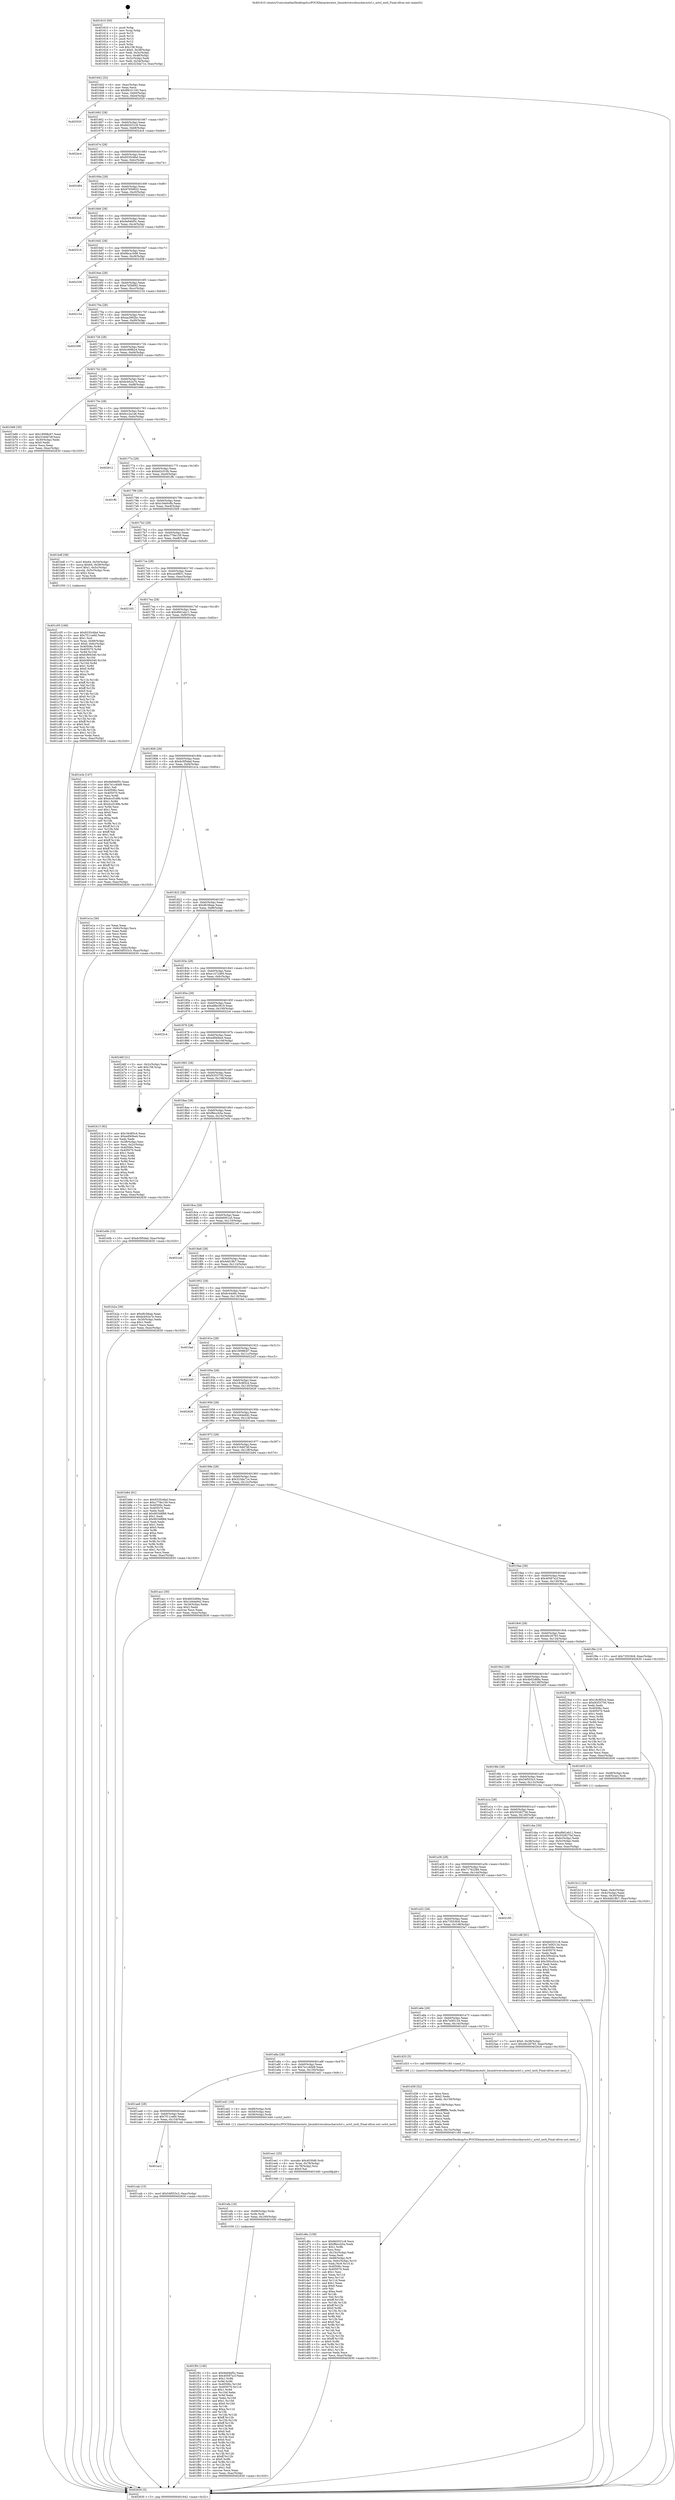 digraph "0x401610" {
  label = "0x401610 (/mnt/c/Users/mathe/Desktop/tcc/POCII/binaries/extr_linuxdriverssbuschaructrl.c_uctrl_ioctl_Final-ollvm.out::main(0))"
  labelloc = "t"
  node[shape=record]

  Entry [label="",width=0.3,height=0.3,shape=circle,fillcolor=black,style=filled]
  "0x401642" [label="{
     0x401642 [32]\l
     | [instrs]\l
     &nbsp;&nbsp;0x401642 \<+6\>: mov -0xac(%rbp),%eax\l
     &nbsp;&nbsp;0x401648 \<+2\>: mov %eax,%ecx\l
     &nbsp;&nbsp;0x40164a \<+6\>: sub $0x89c31193,%ecx\l
     &nbsp;&nbsp;0x401650 \<+6\>: mov %eax,-0xb0(%rbp)\l
     &nbsp;&nbsp;0x401656 \<+6\>: mov %ecx,-0xb4(%rbp)\l
     &nbsp;&nbsp;0x40165c \<+6\>: je 0000000000402020 \<main+0xa10\>\l
  }"]
  "0x402020" [label="{
     0x402020\l
  }", style=dashed]
  "0x401662" [label="{
     0x401662 [28]\l
     | [instrs]\l
     &nbsp;&nbsp;0x401662 \<+5\>: jmp 0000000000401667 \<main+0x57\>\l
     &nbsp;&nbsp;0x401667 \<+6\>: mov -0xb0(%rbp),%eax\l
     &nbsp;&nbsp;0x40166d \<+5\>: sub $0x8d2031c8,%eax\l
     &nbsp;&nbsp;0x401672 \<+6\>: mov %eax,-0xb8(%rbp)\l
     &nbsp;&nbsp;0x401678 \<+6\>: je 00000000004024c4 \<main+0xeb4\>\l
  }"]
  Exit [label="",width=0.3,height=0.3,shape=circle,fillcolor=black,style=filled,peripheries=2]
  "0x4024c4" [label="{
     0x4024c4\l
  }", style=dashed]
  "0x40167e" [label="{
     0x40167e [28]\l
     | [instrs]\l
     &nbsp;&nbsp;0x40167e \<+5\>: jmp 0000000000401683 \<main+0x73\>\l
     &nbsp;&nbsp;0x401683 \<+6\>: mov -0xb0(%rbp),%eax\l
     &nbsp;&nbsp;0x401689 \<+5\>: sub $0x9335c6bd,%eax\l
     &nbsp;&nbsp;0x40168e \<+6\>: mov %eax,-0xbc(%rbp)\l
     &nbsp;&nbsp;0x401694 \<+6\>: je 0000000000402484 \<main+0xe74\>\l
  }"]
  "0x401f0c" [label="{
     0x401f0c [146]\l
     | [instrs]\l
     &nbsp;&nbsp;0x401f0c \<+5\>: mov $0x9a94bf5c,%eax\l
     &nbsp;&nbsp;0x401f11 \<+5\>: mov $0x40587a1f,%ecx\l
     &nbsp;&nbsp;0x401f16 \<+3\>: mov $0x1,%r8b\l
     &nbsp;&nbsp;0x401f19 \<+3\>: xor %r9d,%r9d\l
     &nbsp;&nbsp;0x401f1c \<+8\>: mov 0x40506c,%r10d\l
     &nbsp;&nbsp;0x401f24 \<+8\>: mov 0x405070,%r11d\l
     &nbsp;&nbsp;0x401f2c \<+4\>: sub $0x1,%r9d\l
     &nbsp;&nbsp;0x401f30 \<+3\>: mov %r10d,%ebx\l
     &nbsp;&nbsp;0x401f33 \<+3\>: add %r9d,%ebx\l
     &nbsp;&nbsp;0x401f36 \<+4\>: imul %ebx,%r10d\l
     &nbsp;&nbsp;0x401f3a \<+4\>: and $0x1,%r10d\l
     &nbsp;&nbsp;0x401f3e \<+4\>: cmp $0x0,%r10d\l
     &nbsp;&nbsp;0x401f42 \<+4\>: sete %r14b\l
     &nbsp;&nbsp;0x401f46 \<+4\>: cmp $0xa,%r11d\l
     &nbsp;&nbsp;0x401f4a \<+4\>: setl %r15b\l
     &nbsp;&nbsp;0x401f4e \<+3\>: mov %r14b,%r12b\l
     &nbsp;&nbsp;0x401f51 \<+4\>: xor $0xff,%r12b\l
     &nbsp;&nbsp;0x401f55 \<+3\>: mov %r15b,%r13b\l
     &nbsp;&nbsp;0x401f58 \<+4\>: xor $0xff,%r13b\l
     &nbsp;&nbsp;0x401f5c \<+4\>: xor $0x0,%r8b\l
     &nbsp;&nbsp;0x401f60 \<+3\>: mov %r12b,%dl\l
     &nbsp;&nbsp;0x401f63 \<+3\>: and $0x0,%dl\l
     &nbsp;&nbsp;0x401f66 \<+3\>: and %r8b,%r14b\l
     &nbsp;&nbsp;0x401f69 \<+3\>: mov %r13b,%sil\l
     &nbsp;&nbsp;0x401f6c \<+4\>: and $0x0,%sil\l
     &nbsp;&nbsp;0x401f70 \<+3\>: and %r8b,%r15b\l
     &nbsp;&nbsp;0x401f73 \<+3\>: or %r14b,%dl\l
     &nbsp;&nbsp;0x401f76 \<+3\>: or %r15b,%sil\l
     &nbsp;&nbsp;0x401f79 \<+3\>: xor %sil,%dl\l
     &nbsp;&nbsp;0x401f7c \<+3\>: or %r13b,%r12b\l
     &nbsp;&nbsp;0x401f7f \<+4\>: xor $0xff,%r12b\l
     &nbsp;&nbsp;0x401f83 \<+4\>: or $0x0,%r8b\l
     &nbsp;&nbsp;0x401f87 \<+3\>: and %r8b,%r12b\l
     &nbsp;&nbsp;0x401f8a \<+3\>: or %r12b,%dl\l
     &nbsp;&nbsp;0x401f8d \<+3\>: test $0x1,%dl\l
     &nbsp;&nbsp;0x401f90 \<+3\>: cmovne %ecx,%eax\l
     &nbsp;&nbsp;0x401f93 \<+6\>: mov %eax,-0xac(%rbp)\l
     &nbsp;&nbsp;0x401f99 \<+5\>: jmp 0000000000402630 \<main+0x1020\>\l
  }"]
  "0x402484" [label="{
     0x402484\l
  }", style=dashed]
  "0x40169a" [label="{
     0x40169a [28]\l
     | [instrs]\l
     &nbsp;&nbsp;0x40169a \<+5\>: jmp 000000000040169f \<main+0x8f\>\l
     &nbsp;&nbsp;0x40169f \<+6\>: mov -0xb0(%rbp),%eax\l
     &nbsp;&nbsp;0x4016a5 \<+5\>: sub $0x97659932,%eax\l
     &nbsp;&nbsp;0x4016aa \<+6\>: mov %eax,-0xc0(%rbp)\l
     &nbsp;&nbsp;0x4016b0 \<+6\>: je 00000000004022e2 \<main+0xcd2\>\l
  }"]
  "0x401efa" [label="{
     0x401efa [18]\l
     | [instrs]\l
     &nbsp;&nbsp;0x401efa \<+4\>: mov -0x68(%rbp),%rdx\l
     &nbsp;&nbsp;0x401efe \<+3\>: mov %rdx,%rdi\l
     &nbsp;&nbsp;0x401f01 \<+6\>: mov %eax,-0x160(%rbp)\l
     &nbsp;&nbsp;0x401f07 \<+5\>: call 0000000000401030 \<free@plt\>\l
     | [calls]\l
     &nbsp;&nbsp;0x401030 \{1\} (unknown)\l
  }"]
  "0x4022e2" [label="{
     0x4022e2\l
  }", style=dashed]
  "0x4016b6" [label="{
     0x4016b6 [28]\l
     | [instrs]\l
     &nbsp;&nbsp;0x4016b6 \<+5\>: jmp 00000000004016bb \<main+0xab\>\l
     &nbsp;&nbsp;0x4016bb \<+6\>: mov -0xb0(%rbp),%eax\l
     &nbsp;&nbsp;0x4016c1 \<+5\>: sub $0x9a94bf5c,%eax\l
     &nbsp;&nbsp;0x4016c6 \<+6\>: mov %eax,-0xc4(%rbp)\l
     &nbsp;&nbsp;0x4016cc \<+6\>: je 0000000000402519 \<main+0xf09\>\l
  }"]
  "0x401ee1" [label="{
     0x401ee1 [25]\l
     | [instrs]\l
     &nbsp;&nbsp;0x401ee1 \<+10\>: movabs $0x4030d6,%rdi\l
     &nbsp;&nbsp;0x401eeb \<+4\>: mov %rax,-0x78(%rbp)\l
     &nbsp;&nbsp;0x401eef \<+4\>: mov -0x78(%rbp),%rsi\l
     &nbsp;&nbsp;0x401ef3 \<+2\>: mov $0x0,%al\l
     &nbsp;&nbsp;0x401ef5 \<+5\>: call 0000000000401040 \<printf@plt\>\l
     | [calls]\l
     &nbsp;&nbsp;0x401040 \{1\} (unknown)\l
  }"]
  "0x402519" [label="{
     0x402519\l
  }", style=dashed]
  "0x4016d2" [label="{
     0x4016d2 [28]\l
     | [instrs]\l
     &nbsp;&nbsp;0x4016d2 \<+5\>: jmp 00000000004016d7 \<main+0xc7\>\l
     &nbsp;&nbsp;0x4016d7 \<+6\>: mov -0xb0(%rbp),%eax\l
     &nbsp;&nbsp;0x4016dd \<+5\>: sub $0x9bca1b98,%eax\l
     &nbsp;&nbsp;0x4016e2 \<+6\>: mov %eax,-0xc8(%rbp)\l
     &nbsp;&nbsp;0x4016e8 \<+6\>: je 0000000000402338 \<main+0xd28\>\l
  }"]
  "0x401d6c" [label="{
     0x401d6c [159]\l
     | [instrs]\l
     &nbsp;&nbsp;0x401d6c \<+5\>: mov $0x8d2031c8,%ecx\l
     &nbsp;&nbsp;0x401d71 \<+5\>: mov $0xf8eccb5a,%edx\l
     &nbsp;&nbsp;0x401d76 \<+3\>: mov $0x1,%r8b\l
     &nbsp;&nbsp;0x401d79 \<+2\>: xor %esi,%esi\l
     &nbsp;&nbsp;0x401d7b \<+6\>: mov -0x15c(%rbp),%edi\l
     &nbsp;&nbsp;0x401d81 \<+3\>: imul %eax,%edi\l
     &nbsp;&nbsp;0x401d84 \<+4\>: mov -0x68(%rbp),%r9\l
     &nbsp;&nbsp;0x401d88 \<+4\>: movslq -0x6c(%rbp),%r10\l
     &nbsp;&nbsp;0x401d8c \<+4\>: mov %edi,(%r9,%r10,4)\l
     &nbsp;&nbsp;0x401d90 \<+7\>: mov 0x40506c,%eax\l
     &nbsp;&nbsp;0x401d97 \<+7\>: mov 0x405070,%edi\l
     &nbsp;&nbsp;0x401d9e \<+3\>: sub $0x1,%esi\l
     &nbsp;&nbsp;0x401da1 \<+3\>: mov %eax,%r11d\l
     &nbsp;&nbsp;0x401da4 \<+3\>: add %esi,%r11d\l
     &nbsp;&nbsp;0x401da7 \<+4\>: imul %r11d,%eax\l
     &nbsp;&nbsp;0x401dab \<+3\>: and $0x1,%eax\l
     &nbsp;&nbsp;0x401dae \<+3\>: cmp $0x0,%eax\l
     &nbsp;&nbsp;0x401db1 \<+3\>: sete %bl\l
     &nbsp;&nbsp;0x401db4 \<+3\>: cmp $0xa,%edi\l
     &nbsp;&nbsp;0x401db7 \<+4\>: setl %r14b\l
     &nbsp;&nbsp;0x401dbb \<+3\>: mov %bl,%r15b\l
     &nbsp;&nbsp;0x401dbe \<+4\>: xor $0xff,%r15b\l
     &nbsp;&nbsp;0x401dc2 \<+3\>: mov %r14b,%r12b\l
     &nbsp;&nbsp;0x401dc5 \<+4\>: xor $0xff,%r12b\l
     &nbsp;&nbsp;0x401dc9 \<+4\>: xor $0x0,%r8b\l
     &nbsp;&nbsp;0x401dcd \<+3\>: mov %r15b,%r13b\l
     &nbsp;&nbsp;0x401dd0 \<+4\>: and $0x0,%r13b\l
     &nbsp;&nbsp;0x401dd4 \<+3\>: and %r8b,%bl\l
     &nbsp;&nbsp;0x401dd7 \<+3\>: mov %r12b,%al\l
     &nbsp;&nbsp;0x401dda \<+2\>: and $0x0,%al\l
     &nbsp;&nbsp;0x401ddc \<+3\>: and %r8b,%r14b\l
     &nbsp;&nbsp;0x401ddf \<+3\>: or %bl,%r13b\l
     &nbsp;&nbsp;0x401de2 \<+3\>: or %r14b,%al\l
     &nbsp;&nbsp;0x401de5 \<+3\>: xor %al,%r13b\l
     &nbsp;&nbsp;0x401de8 \<+3\>: or %r12b,%r15b\l
     &nbsp;&nbsp;0x401deb \<+4\>: xor $0xff,%r15b\l
     &nbsp;&nbsp;0x401def \<+4\>: or $0x0,%r8b\l
     &nbsp;&nbsp;0x401df3 \<+3\>: and %r8b,%r15b\l
     &nbsp;&nbsp;0x401df6 \<+3\>: or %r15b,%r13b\l
     &nbsp;&nbsp;0x401df9 \<+4\>: test $0x1,%r13b\l
     &nbsp;&nbsp;0x401dfd \<+3\>: cmovne %edx,%ecx\l
     &nbsp;&nbsp;0x401e00 \<+6\>: mov %ecx,-0xac(%rbp)\l
     &nbsp;&nbsp;0x401e06 \<+5\>: jmp 0000000000402630 \<main+0x1020\>\l
  }"]
  "0x402338" [label="{
     0x402338\l
  }", style=dashed]
  "0x4016ee" [label="{
     0x4016ee [28]\l
     | [instrs]\l
     &nbsp;&nbsp;0x4016ee \<+5\>: jmp 00000000004016f3 \<main+0xe3\>\l
     &nbsp;&nbsp;0x4016f3 \<+6\>: mov -0xb0(%rbp),%eax\l
     &nbsp;&nbsp;0x4016f9 \<+5\>: sub $0xa7d3b692,%eax\l
     &nbsp;&nbsp;0x4016fe \<+6\>: mov %eax,-0xcc(%rbp)\l
     &nbsp;&nbsp;0x401704 \<+6\>: je 0000000000402154 \<main+0xb44\>\l
  }"]
  "0x401d38" [label="{
     0x401d38 [52]\l
     | [instrs]\l
     &nbsp;&nbsp;0x401d38 \<+2\>: xor %ecx,%ecx\l
     &nbsp;&nbsp;0x401d3a \<+5\>: mov $0x2,%edx\l
     &nbsp;&nbsp;0x401d3f \<+6\>: mov %edx,-0x158(%rbp)\l
     &nbsp;&nbsp;0x401d45 \<+1\>: cltd\l
     &nbsp;&nbsp;0x401d46 \<+6\>: mov -0x158(%rbp),%esi\l
     &nbsp;&nbsp;0x401d4c \<+2\>: idiv %esi\l
     &nbsp;&nbsp;0x401d4e \<+6\>: imul $0xfffffffe,%edx,%edx\l
     &nbsp;&nbsp;0x401d54 \<+2\>: mov %ecx,%edi\l
     &nbsp;&nbsp;0x401d56 \<+2\>: sub %edx,%edi\l
     &nbsp;&nbsp;0x401d58 \<+2\>: mov %ecx,%edx\l
     &nbsp;&nbsp;0x401d5a \<+3\>: sub $0x1,%edx\l
     &nbsp;&nbsp;0x401d5d \<+2\>: add %edx,%edi\l
     &nbsp;&nbsp;0x401d5f \<+2\>: sub %edi,%ecx\l
     &nbsp;&nbsp;0x401d61 \<+6\>: mov %ecx,-0x15c(%rbp)\l
     &nbsp;&nbsp;0x401d67 \<+5\>: call 0000000000401160 \<next_i\>\l
     | [calls]\l
     &nbsp;&nbsp;0x401160 \{1\} (/mnt/c/Users/mathe/Desktop/tcc/POCII/binaries/extr_linuxdriverssbuschaructrl.c_uctrl_ioctl_Final-ollvm.out::next_i)\l
  }"]
  "0x402154" [label="{
     0x402154\l
  }", style=dashed]
  "0x40170a" [label="{
     0x40170a [28]\l
     | [instrs]\l
     &nbsp;&nbsp;0x40170a \<+5\>: jmp 000000000040170f \<main+0xff\>\l
     &nbsp;&nbsp;0x40170f \<+6\>: mov -0xb0(%rbp),%eax\l
     &nbsp;&nbsp;0x401715 \<+5\>: sub $0xaa2992bc,%eax\l
     &nbsp;&nbsp;0x40171a \<+6\>: mov %eax,-0xd0(%rbp)\l
     &nbsp;&nbsp;0x401720 \<+6\>: je 0000000000402398 \<main+0xd88\>\l
  }"]
  "0x401ac2" [label="{
     0x401ac2\l
  }", style=dashed]
  "0x402398" [label="{
     0x402398\l
  }", style=dashed]
  "0x401726" [label="{
     0x401726 [28]\l
     | [instrs]\l
     &nbsp;&nbsp;0x401726 \<+5\>: jmp 000000000040172b \<main+0x11b\>\l
     &nbsp;&nbsp;0x40172b \<+6\>: mov -0xb0(%rbp),%eax\l
     &nbsp;&nbsp;0x401731 \<+5\>: sub $0xbc499b24,%eax\l
     &nbsp;&nbsp;0x401736 \<+6\>: mov %eax,-0xd4(%rbp)\l
     &nbsp;&nbsp;0x40173c \<+6\>: je 0000000000402563 \<main+0xf53\>\l
  }"]
  "0x401cab" [label="{
     0x401cab [15]\l
     | [instrs]\l
     &nbsp;&nbsp;0x401cab \<+10\>: movl $0x54f553c3,-0xac(%rbp)\l
     &nbsp;&nbsp;0x401cb5 \<+5\>: jmp 0000000000402630 \<main+0x1020\>\l
  }"]
  "0x402563" [label="{
     0x402563\l
  }", style=dashed]
  "0x401742" [label="{
     0x401742 [28]\l
     | [instrs]\l
     &nbsp;&nbsp;0x401742 \<+5\>: jmp 0000000000401747 \<main+0x137\>\l
     &nbsp;&nbsp;0x401747 \<+6\>: mov -0xb0(%rbp),%eax\l
     &nbsp;&nbsp;0x40174d \<+5\>: sub $0xbcb02a7b,%eax\l
     &nbsp;&nbsp;0x401752 \<+6\>: mov %eax,-0xd8(%rbp)\l
     &nbsp;&nbsp;0x401758 \<+6\>: je 0000000000401b66 \<main+0x556\>\l
  }"]
  "0x401aa6" [label="{
     0x401aa6 [28]\l
     | [instrs]\l
     &nbsp;&nbsp;0x401aa6 \<+5\>: jmp 0000000000401aab \<main+0x49b\>\l
     &nbsp;&nbsp;0x401aab \<+6\>: mov -0xb0(%rbp),%eax\l
     &nbsp;&nbsp;0x401ab1 \<+5\>: sub $0x7f11ce60,%eax\l
     &nbsp;&nbsp;0x401ab6 \<+6\>: mov %eax,-0x154(%rbp)\l
     &nbsp;&nbsp;0x401abc \<+6\>: je 0000000000401cab \<main+0x69b\>\l
  }"]
  "0x401b66" [label="{
     0x401b66 [30]\l
     | [instrs]\l
     &nbsp;&nbsp;0x401b66 \<+5\>: mov $0x18098c67,%eax\l
     &nbsp;&nbsp;0x401b6b \<+5\>: mov $0x316dd7df,%ecx\l
     &nbsp;&nbsp;0x401b70 \<+3\>: mov -0x30(%rbp),%edx\l
     &nbsp;&nbsp;0x401b73 \<+3\>: cmp $0x0,%edx\l
     &nbsp;&nbsp;0x401b76 \<+3\>: cmove %ecx,%eax\l
     &nbsp;&nbsp;0x401b79 \<+6\>: mov %eax,-0xac(%rbp)\l
     &nbsp;&nbsp;0x401b7f \<+5\>: jmp 0000000000402630 \<main+0x1020\>\l
  }"]
  "0x40175e" [label="{
     0x40175e [28]\l
     | [instrs]\l
     &nbsp;&nbsp;0x40175e \<+5\>: jmp 0000000000401763 \<main+0x153\>\l
     &nbsp;&nbsp;0x401763 \<+6\>: mov -0xb0(%rbp),%eax\l
     &nbsp;&nbsp;0x401769 \<+5\>: sub $0xbcc2a1a6,%eax\l
     &nbsp;&nbsp;0x40176e \<+6\>: mov %eax,-0xdc(%rbp)\l
     &nbsp;&nbsp;0x401774 \<+6\>: je 0000000000402612 \<main+0x1002\>\l
  }"]
  "0x401ed1" [label="{
     0x401ed1 [16]\l
     | [instrs]\l
     &nbsp;&nbsp;0x401ed1 \<+4\>: mov -0x68(%rbp),%rdi\l
     &nbsp;&nbsp;0x401ed5 \<+3\>: mov -0x50(%rbp),%esi\l
     &nbsp;&nbsp;0x401ed8 \<+4\>: mov -0x58(%rbp),%rdx\l
     &nbsp;&nbsp;0x401edc \<+5\>: call 0000000000401440 \<uctrl_ioctl\>\l
     | [calls]\l
     &nbsp;&nbsp;0x401440 \{1\} (/mnt/c/Users/mathe/Desktop/tcc/POCII/binaries/extr_linuxdriverssbuschaructrl.c_uctrl_ioctl_Final-ollvm.out::uctrl_ioctl)\l
  }"]
  "0x402612" [label="{
     0x402612\l
  }", style=dashed]
  "0x40177a" [label="{
     0x40177a [28]\l
     | [instrs]\l
     &nbsp;&nbsp;0x40177a \<+5\>: jmp 000000000040177f \<main+0x16f\>\l
     &nbsp;&nbsp;0x40177f \<+6\>: mov -0xb0(%rbp),%eax\l
     &nbsp;&nbsp;0x401785 \<+5\>: sub $0xbd2cf10b,%eax\l
     &nbsp;&nbsp;0x40178a \<+6\>: mov %eax,-0xe0(%rbp)\l
     &nbsp;&nbsp;0x401790 \<+6\>: je 0000000000401ffc \<main+0x9ec\>\l
  }"]
  "0x401a8a" [label="{
     0x401a8a [28]\l
     | [instrs]\l
     &nbsp;&nbsp;0x401a8a \<+5\>: jmp 0000000000401a8f \<main+0x47f\>\l
     &nbsp;&nbsp;0x401a8f \<+6\>: mov -0xb0(%rbp),%eax\l
     &nbsp;&nbsp;0x401a95 \<+5\>: sub $0x7e1c40d9,%eax\l
     &nbsp;&nbsp;0x401a9a \<+6\>: mov %eax,-0x150(%rbp)\l
     &nbsp;&nbsp;0x401aa0 \<+6\>: je 0000000000401ed1 \<main+0x8c1\>\l
  }"]
  "0x401ffc" [label="{
     0x401ffc\l
  }", style=dashed]
  "0x401796" [label="{
     0x401796 [28]\l
     | [instrs]\l
     &nbsp;&nbsp;0x401796 \<+5\>: jmp 000000000040179b \<main+0x18b\>\l
     &nbsp;&nbsp;0x40179b \<+6\>: mov -0xb0(%rbp),%eax\l
     &nbsp;&nbsp;0x4017a1 \<+5\>: sub $0xc34e0c8b,%eax\l
     &nbsp;&nbsp;0x4017a6 \<+6\>: mov %eax,-0xe4(%rbp)\l
     &nbsp;&nbsp;0x4017ac \<+6\>: je 00000000004025b9 \<main+0xfa9\>\l
  }"]
  "0x401d33" [label="{
     0x401d33 [5]\l
     | [instrs]\l
     &nbsp;&nbsp;0x401d33 \<+5\>: call 0000000000401160 \<next_i\>\l
     | [calls]\l
     &nbsp;&nbsp;0x401160 \{1\} (/mnt/c/Users/mathe/Desktop/tcc/POCII/binaries/extr_linuxdriverssbuschaructrl.c_uctrl_ioctl_Final-ollvm.out::next_i)\l
  }"]
  "0x4025b9" [label="{
     0x4025b9\l
  }", style=dashed]
  "0x4017b2" [label="{
     0x4017b2 [28]\l
     | [instrs]\l
     &nbsp;&nbsp;0x4017b2 \<+5\>: jmp 00000000004017b7 \<main+0x1a7\>\l
     &nbsp;&nbsp;0x4017b7 \<+6\>: mov -0xb0(%rbp),%eax\l
     &nbsp;&nbsp;0x4017bd \<+5\>: sub $0xc778e159,%eax\l
     &nbsp;&nbsp;0x4017c2 \<+6\>: mov %eax,-0xe8(%rbp)\l
     &nbsp;&nbsp;0x4017c8 \<+6\>: je 0000000000401bdf \<main+0x5cf\>\l
  }"]
  "0x401a6e" [label="{
     0x401a6e [28]\l
     | [instrs]\l
     &nbsp;&nbsp;0x401a6e \<+5\>: jmp 0000000000401a73 \<main+0x463\>\l
     &nbsp;&nbsp;0x401a73 \<+6\>: mov -0xb0(%rbp),%eax\l
     &nbsp;&nbsp;0x401a79 \<+5\>: sub $0x7e0f3134,%eax\l
     &nbsp;&nbsp;0x401a7e \<+6\>: mov %eax,-0x14c(%rbp)\l
     &nbsp;&nbsp;0x401a84 \<+6\>: je 0000000000401d33 \<main+0x723\>\l
  }"]
  "0x401bdf" [label="{
     0x401bdf [38]\l
     | [instrs]\l
     &nbsp;&nbsp;0x401bdf \<+7\>: movl $0x64,-0x50(%rbp)\l
     &nbsp;&nbsp;0x401be6 \<+8\>: movq $0x64,-0x58(%rbp)\l
     &nbsp;&nbsp;0x401bee \<+7\>: movl $0x1,-0x5c(%rbp)\l
     &nbsp;&nbsp;0x401bf5 \<+4\>: movslq -0x5c(%rbp),%rax\l
     &nbsp;&nbsp;0x401bf9 \<+4\>: shl $0x2,%rax\l
     &nbsp;&nbsp;0x401bfd \<+3\>: mov %rax,%rdi\l
     &nbsp;&nbsp;0x401c00 \<+5\>: call 0000000000401050 \<malloc@plt\>\l
     | [calls]\l
     &nbsp;&nbsp;0x401050 \{1\} (unknown)\l
  }"]
  "0x4017ce" [label="{
     0x4017ce [28]\l
     | [instrs]\l
     &nbsp;&nbsp;0x4017ce \<+5\>: jmp 00000000004017d3 \<main+0x1c3\>\l
     &nbsp;&nbsp;0x4017d3 \<+6\>: mov -0xb0(%rbp),%eax\l
     &nbsp;&nbsp;0x4017d9 \<+5\>: sub $0xcac6f831,%eax\l
     &nbsp;&nbsp;0x4017de \<+6\>: mov %eax,-0xec(%rbp)\l
     &nbsp;&nbsp;0x4017e4 \<+6\>: je 0000000000402163 \<main+0xb53\>\l
  }"]
  "0x4023a7" [label="{
     0x4023a7 [22]\l
     | [instrs]\l
     &nbsp;&nbsp;0x4023a7 \<+7\>: movl $0x0,-0x38(%rbp)\l
     &nbsp;&nbsp;0x4023ae \<+10\>: movl $0x49c26783,-0xac(%rbp)\l
     &nbsp;&nbsp;0x4023b8 \<+5\>: jmp 0000000000402630 \<main+0x1020\>\l
  }"]
  "0x402163" [label="{
     0x402163\l
  }", style=dashed]
  "0x4017ea" [label="{
     0x4017ea [28]\l
     | [instrs]\l
     &nbsp;&nbsp;0x4017ea \<+5\>: jmp 00000000004017ef \<main+0x1df\>\l
     &nbsp;&nbsp;0x4017ef \<+6\>: mov -0xb0(%rbp),%eax\l
     &nbsp;&nbsp;0x4017f5 \<+5\>: sub $0xd9d1eb11,%eax\l
     &nbsp;&nbsp;0x4017fa \<+6\>: mov %eax,-0xf0(%rbp)\l
     &nbsp;&nbsp;0x401800 \<+6\>: je 0000000000401e3e \<main+0x82e\>\l
  }"]
  "0x401a52" [label="{
     0x401a52 [28]\l
     | [instrs]\l
     &nbsp;&nbsp;0x401a52 \<+5\>: jmp 0000000000401a57 \<main+0x447\>\l
     &nbsp;&nbsp;0x401a57 \<+6\>: mov -0xb0(%rbp),%eax\l
     &nbsp;&nbsp;0x401a5d \<+5\>: sub $0x73553fc8,%eax\l
     &nbsp;&nbsp;0x401a62 \<+6\>: mov %eax,-0x148(%rbp)\l
     &nbsp;&nbsp;0x401a68 \<+6\>: je 00000000004023a7 \<main+0xd97\>\l
  }"]
  "0x401e3e" [label="{
     0x401e3e [147]\l
     | [instrs]\l
     &nbsp;&nbsp;0x401e3e \<+5\>: mov $0x9a94bf5c,%eax\l
     &nbsp;&nbsp;0x401e43 \<+5\>: mov $0x7e1c40d9,%ecx\l
     &nbsp;&nbsp;0x401e48 \<+2\>: mov $0x1,%dl\l
     &nbsp;&nbsp;0x401e4a \<+7\>: mov 0x40506c,%esi\l
     &nbsp;&nbsp;0x401e51 \<+7\>: mov 0x405070,%edi\l
     &nbsp;&nbsp;0x401e58 \<+3\>: mov %esi,%r8d\l
     &nbsp;&nbsp;0x401e5b \<+7\>: add $0xdccf1d9b,%r8d\l
     &nbsp;&nbsp;0x401e62 \<+4\>: sub $0x1,%r8d\l
     &nbsp;&nbsp;0x401e66 \<+7\>: sub $0xdccf1d9b,%r8d\l
     &nbsp;&nbsp;0x401e6d \<+4\>: imul %r8d,%esi\l
     &nbsp;&nbsp;0x401e71 \<+3\>: and $0x1,%esi\l
     &nbsp;&nbsp;0x401e74 \<+3\>: cmp $0x0,%esi\l
     &nbsp;&nbsp;0x401e77 \<+4\>: sete %r9b\l
     &nbsp;&nbsp;0x401e7b \<+3\>: cmp $0xa,%edi\l
     &nbsp;&nbsp;0x401e7e \<+4\>: setl %r10b\l
     &nbsp;&nbsp;0x401e82 \<+3\>: mov %r9b,%r11b\l
     &nbsp;&nbsp;0x401e85 \<+4\>: xor $0xff,%r11b\l
     &nbsp;&nbsp;0x401e89 \<+3\>: mov %r10b,%bl\l
     &nbsp;&nbsp;0x401e8c \<+3\>: xor $0xff,%bl\l
     &nbsp;&nbsp;0x401e8f \<+3\>: xor $0x1,%dl\l
     &nbsp;&nbsp;0x401e92 \<+3\>: mov %r11b,%r14b\l
     &nbsp;&nbsp;0x401e95 \<+4\>: and $0xff,%r14b\l
     &nbsp;&nbsp;0x401e99 \<+3\>: and %dl,%r9b\l
     &nbsp;&nbsp;0x401e9c \<+3\>: mov %bl,%r15b\l
     &nbsp;&nbsp;0x401e9f \<+4\>: and $0xff,%r15b\l
     &nbsp;&nbsp;0x401ea3 \<+3\>: and %dl,%r10b\l
     &nbsp;&nbsp;0x401ea6 \<+3\>: or %r9b,%r14b\l
     &nbsp;&nbsp;0x401ea9 \<+3\>: or %r10b,%r15b\l
     &nbsp;&nbsp;0x401eac \<+3\>: xor %r15b,%r14b\l
     &nbsp;&nbsp;0x401eaf \<+3\>: or %bl,%r11b\l
     &nbsp;&nbsp;0x401eb2 \<+4\>: xor $0xff,%r11b\l
     &nbsp;&nbsp;0x401eb6 \<+3\>: or $0x1,%dl\l
     &nbsp;&nbsp;0x401eb9 \<+3\>: and %dl,%r11b\l
     &nbsp;&nbsp;0x401ebc \<+3\>: or %r11b,%r14b\l
     &nbsp;&nbsp;0x401ebf \<+4\>: test $0x1,%r14b\l
     &nbsp;&nbsp;0x401ec3 \<+3\>: cmovne %ecx,%eax\l
     &nbsp;&nbsp;0x401ec6 \<+6\>: mov %eax,-0xac(%rbp)\l
     &nbsp;&nbsp;0x401ecc \<+5\>: jmp 0000000000402630 \<main+0x1020\>\l
  }"]
  "0x401806" [label="{
     0x401806 [28]\l
     | [instrs]\l
     &nbsp;&nbsp;0x401806 \<+5\>: jmp 000000000040180b \<main+0x1fb\>\l
     &nbsp;&nbsp;0x40180b \<+6\>: mov -0xb0(%rbp),%eax\l
     &nbsp;&nbsp;0x401811 \<+5\>: sub $0xdc5f5dad,%eax\l
     &nbsp;&nbsp;0x401816 \<+6\>: mov %eax,-0xf4(%rbp)\l
     &nbsp;&nbsp;0x40181c \<+6\>: je 0000000000401e1a \<main+0x80a\>\l
  }"]
  "0x402185" [label="{
     0x402185\l
  }", style=dashed]
  "0x401e1a" [label="{
     0x401e1a [36]\l
     | [instrs]\l
     &nbsp;&nbsp;0x401e1a \<+2\>: xor %eax,%eax\l
     &nbsp;&nbsp;0x401e1c \<+3\>: mov -0x6c(%rbp),%ecx\l
     &nbsp;&nbsp;0x401e1f \<+2\>: mov %eax,%edx\l
     &nbsp;&nbsp;0x401e21 \<+2\>: sub %ecx,%edx\l
     &nbsp;&nbsp;0x401e23 \<+2\>: mov %eax,%ecx\l
     &nbsp;&nbsp;0x401e25 \<+3\>: sub $0x1,%ecx\l
     &nbsp;&nbsp;0x401e28 \<+2\>: add %ecx,%edx\l
     &nbsp;&nbsp;0x401e2a \<+2\>: sub %edx,%eax\l
     &nbsp;&nbsp;0x401e2c \<+3\>: mov %eax,-0x6c(%rbp)\l
     &nbsp;&nbsp;0x401e2f \<+10\>: movl $0x54f553c3,-0xac(%rbp)\l
     &nbsp;&nbsp;0x401e39 \<+5\>: jmp 0000000000402630 \<main+0x1020\>\l
  }"]
  "0x401822" [label="{
     0x401822 [28]\l
     | [instrs]\l
     &nbsp;&nbsp;0x401822 \<+5\>: jmp 0000000000401827 \<main+0x217\>\l
     &nbsp;&nbsp;0x401827 \<+6\>: mov -0xb0(%rbp),%eax\l
     &nbsp;&nbsp;0x40182d \<+5\>: sub $0xdfc5feae,%eax\l
     &nbsp;&nbsp;0x401832 \<+6\>: mov %eax,-0xf8(%rbp)\l
     &nbsp;&nbsp;0x401838 \<+6\>: je 0000000000401b48 \<main+0x538\>\l
  }"]
  "0x401a36" [label="{
     0x401a36 [28]\l
     | [instrs]\l
     &nbsp;&nbsp;0x401a36 \<+5\>: jmp 0000000000401a3b \<main+0x42b\>\l
     &nbsp;&nbsp;0x401a3b \<+6\>: mov -0xb0(%rbp),%eax\l
     &nbsp;&nbsp;0x401a41 \<+5\>: sub $0x71762289,%eax\l
     &nbsp;&nbsp;0x401a46 \<+6\>: mov %eax,-0x144(%rbp)\l
     &nbsp;&nbsp;0x401a4c \<+6\>: je 0000000000402185 \<main+0xb75\>\l
  }"]
  "0x401b48" [label="{
     0x401b48\l
  }", style=dashed]
  "0x40183e" [label="{
     0x40183e [28]\l
     | [instrs]\l
     &nbsp;&nbsp;0x40183e \<+5\>: jmp 0000000000401843 \<main+0x233\>\l
     &nbsp;&nbsp;0x401843 \<+6\>: mov -0xb0(%rbp),%eax\l
     &nbsp;&nbsp;0x401849 \<+5\>: sub $0xe1472460,%eax\l
     &nbsp;&nbsp;0x40184e \<+6\>: mov %eax,-0xfc(%rbp)\l
     &nbsp;&nbsp;0x401854 \<+6\>: je 0000000000402076 \<main+0xa66\>\l
  }"]
  "0x401cd8" [label="{
     0x401cd8 [91]\l
     | [instrs]\l
     &nbsp;&nbsp;0x401cd8 \<+5\>: mov $0x8d2031c8,%eax\l
     &nbsp;&nbsp;0x401cdd \<+5\>: mov $0x7e0f3134,%ecx\l
     &nbsp;&nbsp;0x401ce2 \<+7\>: mov 0x40506c,%edx\l
     &nbsp;&nbsp;0x401ce9 \<+7\>: mov 0x405070,%esi\l
     &nbsp;&nbsp;0x401cf0 \<+2\>: mov %edx,%edi\l
     &nbsp;&nbsp;0x401cf2 \<+6\>: sub $0x300cd2ca,%edi\l
     &nbsp;&nbsp;0x401cf8 \<+3\>: sub $0x1,%edi\l
     &nbsp;&nbsp;0x401cfb \<+6\>: add $0x300cd2ca,%edi\l
     &nbsp;&nbsp;0x401d01 \<+3\>: imul %edi,%edx\l
     &nbsp;&nbsp;0x401d04 \<+3\>: and $0x1,%edx\l
     &nbsp;&nbsp;0x401d07 \<+3\>: cmp $0x0,%edx\l
     &nbsp;&nbsp;0x401d0a \<+4\>: sete %r8b\l
     &nbsp;&nbsp;0x401d0e \<+3\>: cmp $0xa,%esi\l
     &nbsp;&nbsp;0x401d11 \<+4\>: setl %r9b\l
     &nbsp;&nbsp;0x401d15 \<+3\>: mov %r8b,%r10b\l
     &nbsp;&nbsp;0x401d18 \<+3\>: and %r9b,%r10b\l
     &nbsp;&nbsp;0x401d1b \<+3\>: xor %r9b,%r8b\l
     &nbsp;&nbsp;0x401d1e \<+3\>: or %r8b,%r10b\l
     &nbsp;&nbsp;0x401d21 \<+4\>: test $0x1,%r10b\l
     &nbsp;&nbsp;0x401d25 \<+3\>: cmovne %ecx,%eax\l
     &nbsp;&nbsp;0x401d28 \<+6\>: mov %eax,-0xac(%rbp)\l
     &nbsp;&nbsp;0x401d2e \<+5\>: jmp 0000000000402630 \<main+0x1020\>\l
  }"]
  "0x402076" [label="{
     0x402076\l
  }", style=dashed]
  "0x40185a" [label="{
     0x40185a [28]\l
     | [instrs]\l
     &nbsp;&nbsp;0x40185a \<+5\>: jmp 000000000040185f \<main+0x24f\>\l
     &nbsp;&nbsp;0x40185f \<+6\>: mov -0xb0(%rbp),%eax\l
     &nbsp;&nbsp;0x401865 \<+5\>: sub $0xe88e3819,%eax\l
     &nbsp;&nbsp;0x40186a \<+6\>: mov %eax,-0x100(%rbp)\l
     &nbsp;&nbsp;0x401870 \<+6\>: je 00000000004022c4 \<main+0xcb4\>\l
  }"]
  "0x401a1a" [label="{
     0x401a1a [28]\l
     | [instrs]\l
     &nbsp;&nbsp;0x401a1a \<+5\>: jmp 0000000000401a1f \<main+0x40f\>\l
     &nbsp;&nbsp;0x401a1f \<+6\>: mov -0xb0(%rbp),%eax\l
     &nbsp;&nbsp;0x401a25 \<+5\>: sub $0x5528275d,%eax\l
     &nbsp;&nbsp;0x401a2a \<+6\>: mov %eax,-0x140(%rbp)\l
     &nbsp;&nbsp;0x401a30 \<+6\>: je 0000000000401cd8 \<main+0x6c8\>\l
  }"]
  "0x4022c4" [label="{
     0x4022c4\l
  }", style=dashed]
  "0x401876" [label="{
     0x401876 [28]\l
     | [instrs]\l
     &nbsp;&nbsp;0x401876 \<+5\>: jmp 000000000040187b \<main+0x26b\>\l
     &nbsp;&nbsp;0x40187b \<+6\>: mov -0xb0(%rbp),%eax\l
     &nbsp;&nbsp;0x401881 \<+5\>: sub $0xedf40be4,%eax\l
     &nbsp;&nbsp;0x401886 \<+6\>: mov %eax,-0x104(%rbp)\l
     &nbsp;&nbsp;0x40188c \<+6\>: je 000000000040246f \<main+0xe5f\>\l
  }"]
  "0x401cba" [label="{
     0x401cba [30]\l
     | [instrs]\l
     &nbsp;&nbsp;0x401cba \<+5\>: mov $0xd9d1eb11,%eax\l
     &nbsp;&nbsp;0x401cbf \<+5\>: mov $0x5528275d,%ecx\l
     &nbsp;&nbsp;0x401cc4 \<+3\>: mov -0x6c(%rbp),%edx\l
     &nbsp;&nbsp;0x401cc7 \<+3\>: cmp -0x5c(%rbp),%edx\l
     &nbsp;&nbsp;0x401cca \<+3\>: cmovl %ecx,%eax\l
     &nbsp;&nbsp;0x401ccd \<+6\>: mov %eax,-0xac(%rbp)\l
     &nbsp;&nbsp;0x401cd3 \<+5\>: jmp 0000000000402630 \<main+0x1020\>\l
  }"]
  "0x40246f" [label="{
     0x40246f [21]\l
     | [instrs]\l
     &nbsp;&nbsp;0x40246f \<+3\>: mov -0x2c(%rbp),%eax\l
     &nbsp;&nbsp;0x402472 \<+7\>: add $0x158,%rsp\l
     &nbsp;&nbsp;0x402479 \<+1\>: pop %rbx\l
     &nbsp;&nbsp;0x40247a \<+2\>: pop %r12\l
     &nbsp;&nbsp;0x40247c \<+2\>: pop %r13\l
     &nbsp;&nbsp;0x40247e \<+2\>: pop %r14\l
     &nbsp;&nbsp;0x402480 \<+2\>: pop %r15\l
     &nbsp;&nbsp;0x402482 \<+1\>: pop %rbp\l
     &nbsp;&nbsp;0x402483 \<+1\>: ret\l
  }"]
  "0x401892" [label="{
     0x401892 [28]\l
     | [instrs]\l
     &nbsp;&nbsp;0x401892 \<+5\>: jmp 0000000000401897 \<main+0x287\>\l
     &nbsp;&nbsp;0x401897 \<+6\>: mov -0xb0(%rbp),%eax\l
     &nbsp;&nbsp;0x40189d \<+5\>: sub $0xf4353750,%eax\l
     &nbsp;&nbsp;0x4018a2 \<+6\>: mov %eax,-0x108(%rbp)\l
     &nbsp;&nbsp;0x4018a8 \<+6\>: je 0000000000402413 \<main+0xe03\>\l
  }"]
  "0x401c05" [label="{
     0x401c05 [166]\l
     | [instrs]\l
     &nbsp;&nbsp;0x401c05 \<+5\>: mov $0x9335c6bd,%ecx\l
     &nbsp;&nbsp;0x401c0a \<+5\>: mov $0x7f11ce60,%edx\l
     &nbsp;&nbsp;0x401c0f \<+3\>: mov $0x1,%sil\l
     &nbsp;&nbsp;0x401c12 \<+4\>: mov %rax,-0x68(%rbp)\l
     &nbsp;&nbsp;0x401c16 \<+7\>: movl $0x0,-0x6c(%rbp)\l
     &nbsp;&nbsp;0x401c1d \<+8\>: mov 0x40506c,%r8d\l
     &nbsp;&nbsp;0x401c25 \<+8\>: mov 0x405070,%r9d\l
     &nbsp;&nbsp;0x401c2d \<+3\>: mov %r8d,%r10d\l
     &nbsp;&nbsp;0x401c30 \<+7\>: sub $0xfc994340,%r10d\l
     &nbsp;&nbsp;0x401c37 \<+4\>: sub $0x1,%r10d\l
     &nbsp;&nbsp;0x401c3b \<+7\>: add $0xfc994340,%r10d\l
     &nbsp;&nbsp;0x401c42 \<+4\>: imul %r10d,%r8d\l
     &nbsp;&nbsp;0x401c46 \<+4\>: and $0x1,%r8d\l
     &nbsp;&nbsp;0x401c4a \<+4\>: cmp $0x0,%r8d\l
     &nbsp;&nbsp;0x401c4e \<+4\>: sete %r11b\l
     &nbsp;&nbsp;0x401c52 \<+4\>: cmp $0xa,%r9d\l
     &nbsp;&nbsp;0x401c56 \<+3\>: setl %bl\l
     &nbsp;&nbsp;0x401c59 \<+3\>: mov %r11b,%r14b\l
     &nbsp;&nbsp;0x401c5c \<+4\>: xor $0xff,%r14b\l
     &nbsp;&nbsp;0x401c60 \<+3\>: mov %bl,%r15b\l
     &nbsp;&nbsp;0x401c63 \<+4\>: xor $0xff,%r15b\l
     &nbsp;&nbsp;0x401c67 \<+4\>: xor $0x0,%sil\l
     &nbsp;&nbsp;0x401c6b \<+3\>: mov %r14b,%r12b\l
     &nbsp;&nbsp;0x401c6e \<+4\>: and $0x0,%r12b\l
     &nbsp;&nbsp;0x401c72 \<+3\>: and %sil,%r11b\l
     &nbsp;&nbsp;0x401c75 \<+3\>: mov %r15b,%r13b\l
     &nbsp;&nbsp;0x401c78 \<+4\>: and $0x0,%r13b\l
     &nbsp;&nbsp;0x401c7c \<+3\>: and %sil,%bl\l
     &nbsp;&nbsp;0x401c7f \<+3\>: or %r11b,%r12b\l
     &nbsp;&nbsp;0x401c82 \<+3\>: or %bl,%r13b\l
     &nbsp;&nbsp;0x401c85 \<+3\>: xor %r13b,%r12b\l
     &nbsp;&nbsp;0x401c88 \<+3\>: or %r15b,%r14b\l
     &nbsp;&nbsp;0x401c8b \<+4\>: xor $0xff,%r14b\l
     &nbsp;&nbsp;0x401c8f \<+4\>: or $0x0,%sil\l
     &nbsp;&nbsp;0x401c93 \<+3\>: and %sil,%r14b\l
     &nbsp;&nbsp;0x401c96 \<+3\>: or %r14b,%r12b\l
     &nbsp;&nbsp;0x401c99 \<+4\>: test $0x1,%r12b\l
     &nbsp;&nbsp;0x401c9d \<+3\>: cmovne %edx,%ecx\l
     &nbsp;&nbsp;0x401ca0 \<+6\>: mov %ecx,-0xac(%rbp)\l
     &nbsp;&nbsp;0x401ca6 \<+5\>: jmp 0000000000402630 \<main+0x1020\>\l
  }"]
  "0x402413" [label="{
     0x402413 [92]\l
     | [instrs]\l
     &nbsp;&nbsp;0x402413 \<+5\>: mov $0x18c8f3c4,%eax\l
     &nbsp;&nbsp;0x402418 \<+5\>: mov $0xedf40be4,%ecx\l
     &nbsp;&nbsp;0x40241d \<+2\>: xor %edx,%edx\l
     &nbsp;&nbsp;0x40241f \<+3\>: mov -0x38(%rbp),%esi\l
     &nbsp;&nbsp;0x402422 \<+3\>: mov %esi,-0x2c(%rbp)\l
     &nbsp;&nbsp;0x402425 \<+7\>: mov 0x40506c,%esi\l
     &nbsp;&nbsp;0x40242c \<+7\>: mov 0x405070,%edi\l
     &nbsp;&nbsp;0x402433 \<+3\>: sub $0x1,%edx\l
     &nbsp;&nbsp;0x402436 \<+3\>: mov %esi,%r8d\l
     &nbsp;&nbsp;0x402439 \<+3\>: add %edx,%r8d\l
     &nbsp;&nbsp;0x40243c \<+4\>: imul %r8d,%esi\l
     &nbsp;&nbsp;0x402440 \<+3\>: and $0x1,%esi\l
     &nbsp;&nbsp;0x402443 \<+3\>: cmp $0x0,%esi\l
     &nbsp;&nbsp;0x402446 \<+4\>: sete %r9b\l
     &nbsp;&nbsp;0x40244a \<+3\>: cmp $0xa,%edi\l
     &nbsp;&nbsp;0x40244d \<+4\>: setl %r10b\l
     &nbsp;&nbsp;0x402451 \<+3\>: mov %r9b,%r11b\l
     &nbsp;&nbsp;0x402454 \<+3\>: and %r10b,%r11b\l
     &nbsp;&nbsp;0x402457 \<+3\>: xor %r10b,%r9b\l
     &nbsp;&nbsp;0x40245a \<+3\>: or %r9b,%r11b\l
     &nbsp;&nbsp;0x40245d \<+4\>: test $0x1,%r11b\l
     &nbsp;&nbsp;0x402461 \<+3\>: cmovne %ecx,%eax\l
     &nbsp;&nbsp;0x402464 \<+6\>: mov %eax,-0xac(%rbp)\l
     &nbsp;&nbsp;0x40246a \<+5\>: jmp 0000000000402630 \<main+0x1020\>\l
  }"]
  "0x4018ae" [label="{
     0x4018ae [28]\l
     | [instrs]\l
     &nbsp;&nbsp;0x4018ae \<+5\>: jmp 00000000004018b3 \<main+0x2a3\>\l
     &nbsp;&nbsp;0x4018b3 \<+6\>: mov -0xb0(%rbp),%eax\l
     &nbsp;&nbsp;0x4018b9 \<+5\>: sub $0xf8eccb5a,%eax\l
     &nbsp;&nbsp;0x4018be \<+6\>: mov %eax,-0x10c(%rbp)\l
     &nbsp;&nbsp;0x4018c4 \<+6\>: je 0000000000401e0b \<main+0x7fb\>\l
  }"]
  "0x401b12" [label="{
     0x401b12 [24]\l
     | [instrs]\l
     &nbsp;&nbsp;0x401b12 \<+3\>: mov %eax,-0x4c(%rbp)\l
     &nbsp;&nbsp;0x401b15 \<+3\>: mov -0x4c(%rbp),%eax\l
     &nbsp;&nbsp;0x401b18 \<+3\>: mov %eax,-0x30(%rbp)\l
     &nbsp;&nbsp;0x401b1b \<+10\>: movl $0x4dd18b7,-0xac(%rbp)\l
     &nbsp;&nbsp;0x401b25 \<+5\>: jmp 0000000000402630 \<main+0x1020\>\l
  }"]
  "0x401e0b" [label="{
     0x401e0b [15]\l
     | [instrs]\l
     &nbsp;&nbsp;0x401e0b \<+10\>: movl $0xdc5f5dad,-0xac(%rbp)\l
     &nbsp;&nbsp;0x401e15 \<+5\>: jmp 0000000000402630 \<main+0x1020\>\l
  }"]
  "0x4018ca" [label="{
     0x4018ca [28]\l
     | [instrs]\l
     &nbsp;&nbsp;0x4018ca \<+5\>: jmp 00000000004018cf \<main+0x2bf\>\l
     &nbsp;&nbsp;0x4018cf \<+6\>: mov -0xb0(%rbp),%eax\l
     &nbsp;&nbsp;0x4018d5 \<+5\>: sub $0xfe6951a5,%eax\l
     &nbsp;&nbsp;0x4018da \<+6\>: mov %eax,-0x110(%rbp)\l
     &nbsp;&nbsp;0x4018e0 \<+6\>: je 00000000004021e0 \<main+0xbd0\>\l
  }"]
  "0x4019fe" [label="{
     0x4019fe [28]\l
     | [instrs]\l
     &nbsp;&nbsp;0x4019fe \<+5\>: jmp 0000000000401a03 \<main+0x3f3\>\l
     &nbsp;&nbsp;0x401a03 \<+6\>: mov -0xb0(%rbp),%eax\l
     &nbsp;&nbsp;0x401a09 \<+5\>: sub $0x54f553c3,%eax\l
     &nbsp;&nbsp;0x401a0e \<+6\>: mov %eax,-0x13c(%rbp)\l
     &nbsp;&nbsp;0x401a14 \<+6\>: je 0000000000401cba \<main+0x6aa\>\l
  }"]
  "0x4021e0" [label="{
     0x4021e0\l
  }", style=dashed]
  "0x4018e6" [label="{
     0x4018e6 [28]\l
     | [instrs]\l
     &nbsp;&nbsp;0x4018e6 \<+5\>: jmp 00000000004018eb \<main+0x2db\>\l
     &nbsp;&nbsp;0x4018eb \<+6\>: mov -0xb0(%rbp),%eax\l
     &nbsp;&nbsp;0x4018f1 \<+5\>: sub $0x4dd18b7,%eax\l
     &nbsp;&nbsp;0x4018f6 \<+6\>: mov %eax,-0x114(%rbp)\l
     &nbsp;&nbsp;0x4018fc \<+6\>: je 0000000000401b2a \<main+0x51a\>\l
  }"]
  "0x401b05" [label="{
     0x401b05 [13]\l
     | [instrs]\l
     &nbsp;&nbsp;0x401b05 \<+4\>: mov -0x48(%rbp),%rax\l
     &nbsp;&nbsp;0x401b09 \<+4\>: mov 0x8(%rax),%rdi\l
     &nbsp;&nbsp;0x401b0d \<+5\>: call 0000000000401060 \<atoi@plt\>\l
     | [calls]\l
     &nbsp;&nbsp;0x401060 \{1\} (unknown)\l
  }"]
  "0x401b2a" [label="{
     0x401b2a [30]\l
     | [instrs]\l
     &nbsp;&nbsp;0x401b2a \<+5\>: mov $0xdfc5feae,%eax\l
     &nbsp;&nbsp;0x401b2f \<+5\>: mov $0xbcb02a7b,%ecx\l
     &nbsp;&nbsp;0x401b34 \<+3\>: mov -0x30(%rbp),%edx\l
     &nbsp;&nbsp;0x401b37 \<+3\>: cmp $0x1,%edx\l
     &nbsp;&nbsp;0x401b3a \<+3\>: cmovl %ecx,%eax\l
     &nbsp;&nbsp;0x401b3d \<+6\>: mov %eax,-0xac(%rbp)\l
     &nbsp;&nbsp;0x401b43 \<+5\>: jmp 0000000000402630 \<main+0x1020\>\l
  }"]
  "0x401902" [label="{
     0x401902 [28]\l
     | [instrs]\l
     &nbsp;&nbsp;0x401902 \<+5\>: jmp 0000000000401907 \<main+0x2f7\>\l
     &nbsp;&nbsp;0x401907 \<+6\>: mov -0xb0(%rbp),%eax\l
     &nbsp;&nbsp;0x40190d \<+5\>: sub $0x6c4448c,%eax\l
     &nbsp;&nbsp;0x401912 \<+6\>: mov %eax,-0x118(%rbp)\l
     &nbsp;&nbsp;0x401918 \<+6\>: je 0000000000401fad \<main+0x99d\>\l
  }"]
  "0x4019e2" [label="{
     0x4019e2 [28]\l
     | [instrs]\l
     &nbsp;&nbsp;0x4019e2 \<+5\>: jmp 00000000004019e7 \<main+0x3d7\>\l
     &nbsp;&nbsp;0x4019e7 \<+6\>: mov -0xb0(%rbp),%eax\l
     &nbsp;&nbsp;0x4019ed \<+5\>: sub $0x4b02d68a,%eax\l
     &nbsp;&nbsp;0x4019f2 \<+6\>: mov %eax,-0x138(%rbp)\l
     &nbsp;&nbsp;0x4019f8 \<+6\>: je 0000000000401b05 \<main+0x4f5\>\l
  }"]
  "0x401fad" [label="{
     0x401fad\l
  }", style=dashed]
  "0x40191e" [label="{
     0x40191e [28]\l
     | [instrs]\l
     &nbsp;&nbsp;0x40191e \<+5\>: jmp 0000000000401923 \<main+0x313\>\l
     &nbsp;&nbsp;0x401923 \<+6\>: mov -0xb0(%rbp),%eax\l
     &nbsp;&nbsp;0x401929 \<+5\>: sub $0x18098c67,%eax\l
     &nbsp;&nbsp;0x40192e \<+6\>: mov %eax,-0x11c(%rbp)\l
     &nbsp;&nbsp;0x401934 \<+6\>: je 00000000004022d3 \<main+0xcc3\>\l
  }"]
  "0x4023bd" [label="{
     0x4023bd [86]\l
     | [instrs]\l
     &nbsp;&nbsp;0x4023bd \<+5\>: mov $0x18c8f3c4,%eax\l
     &nbsp;&nbsp;0x4023c2 \<+5\>: mov $0xf4353750,%ecx\l
     &nbsp;&nbsp;0x4023c7 \<+2\>: xor %edx,%edx\l
     &nbsp;&nbsp;0x4023c9 \<+7\>: mov 0x40506c,%esi\l
     &nbsp;&nbsp;0x4023d0 \<+7\>: mov 0x405070,%edi\l
     &nbsp;&nbsp;0x4023d7 \<+3\>: sub $0x1,%edx\l
     &nbsp;&nbsp;0x4023da \<+3\>: mov %esi,%r8d\l
     &nbsp;&nbsp;0x4023dd \<+3\>: add %edx,%r8d\l
     &nbsp;&nbsp;0x4023e0 \<+4\>: imul %r8d,%esi\l
     &nbsp;&nbsp;0x4023e4 \<+3\>: and $0x1,%esi\l
     &nbsp;&nbsp;0x4023e7 \<+3\>: cmp $0x0,%esi\l
     &nbsp;&nbsp;0x4023ea \<+4\>: sete %r9b\l
     &nbsp;&nbsp;0x4023ee \<+3\>: cmp $0xa,%edi\l
     &nbsp;&nbsp;0x4023f1 \<+4\>: setl %r10b\l
     &nbsp;&nbsp;0x4023f5 \<+3\>: mov %r9b,%r11b\l
     &nbsp;&nbsp;0x4023f8 \<+3\>: and %r10b,%r11b\l
     &nbsp;&nbsp;0x4023fb \<+3\>: xor %r10b,%r9b\l
     &nbsp;&nbsp;0x4023fe \<+3\>: or %r9b,%r11b\l
     &nbsp;&nbsp;0x402401 \<+4\>: test $0x1,%r11b\l
     &nbsp;&nbsp;0x402405 \<+3\>: cmovne %ecx,%eax\l
     &nbsp;&nbsp;0x402408 \<+6\>: mov %eax,-0xac(%rbp)\l
     &nbsp;&nbsp;0x40240e \<+5\>: jmp 0000000000402630 \<main+0x1020\>\l
  }"]
  "0x4022d3" [label="{
     0x4022d3\l
  }", style=dashed]
  "0x40193a" [label="{
     0x40193a [28]\l
     | [instrs]\l
     &nbsp;&nbsp;0x40193a \<+5\>: jmp 000000000040193f \<main+0x32f\>\l
     &nbsp;&nbsp;0x40193f \<+6\>: mov -0xb0(%rbp),%eax\l
     &nbsp;&nbsp;0x401945 \<+5\>: sub $0x18c8f3c4,%eax\l
     &nbsp;&nbsp;0x40194a \<+6\>: mov %eax,-0x120(%rbp)\l
     &nbsp;&nbsp;0x401950 \<+6\>: je 0000000000402626 \<main+0x1016\>\l
  }"]
  "0x4019c6" [label="{
     0x4019c6 [28]\l
     | [instrs]\l
     &nbsp;&nbsp;0x4019c6 \<+5\>: jmp 00000000004019cb \<main+0x3bb\>\l
     &nbsp;&nbsp;0x4019cb \<+6\>: mov -0xb0(%rbp),%eax\l
     &nbsp;&nbsp;0x4019d1 \<+5\>: sub $0x49c26783,%eax\l
     &nbsp;&nbsp;0x4019d6 \<+6\>: mov %eax,-0x134(%rbp)\l
     &nbsp;&nbsp;0x4019dc \<+6\>: je 00000000004023bd \<main+0xdad\>\l
  }"]
  "0x402626" [label="{
     0x402626\l
  }", style=dashed]
  "0x401956" [label="{
     0x401956 [28]\l
     | [instrs]\l
     &nbsp;&nbsp;0x401956 \<+5\>: jmp 000000000040195b \<main+0x34b\>\l
     &nbsp;&nbsp;0x40195b \<+6\>: mov -0xb0(%rbp),%eax\l
     &nbsp;&nbsp;0x401961 \<+5\>: sub $0x1d44a942,%eax\l
     &nbsp;&nbsp;0x401966 \<+6\>: mov %eax,-0x124(%rbp)\l
     &nbsp;&nbsp;0x40196c \<+6\>: je 0000000000401aea \<main+0x4da\>\l
  }"]
  "0x401f9e" [label="{
     0x401f9e [15]\l
     | [instrs]\l
     &nbsp;&nbsp;0x401f9e \<+10\>: movl $0x73553fc8,-0xac(%rbp)\l
     &nbsp;&nbsp;0x401fa8 \<+5\>: jmp 0000000000402630 \<main+0x1020\>\l
  }"]
  "0x401aea" [label="{
     0x401aea\l
  }", style=dashed]
  "0x401972" [label="{
     0x401972 [28]\l
     | [instrs]\l
     &nbsp;&nbsp;0x401972 \<+5\>: jmp 0000000000401977 \<main+0x367\>\l
     &nbsp;&nbsp;0x401977 \<+6\>: mov -0xb0(%rbp),%eax\l
     &nbsp;&nbsp;0x40197d \<+5\>: sub $0x316dd7df,%eax\l
     &nbsp;&nbsp;0x401982 \<+6\>: mov %eax,-0x128(%rbp)\l
     &nbsp;&nbsp;0x401988 \<+6\>: je 0000000000401b84 \<main+0x574\>\l
  }"]
  "0x401610" [label="{
     0x401610 [50]\l
     | [instrs]\l
     &nbsp;&nbsp;0x401610 \<+1\>: push %rbp\l
     &nbsp;&nbsp;0x401611 \<+3\>: mov %rsp,%rbp\l
     &nbsp;&nbsp;0x401614 \<+2\>: push %r15\l
     &nbsp;&nbsp;0x401616 \<+2\>: push %r14\l
     &nbsp;&nbsp;0x401618 \<+2\>: push %r13\l
     &nbsp;&nbsp;0x40161a \<+2\>: push %r12\l
     &nbsp;&nbsp;0x40161c \<+1\>: push %rbx\l
     &nbsp;&nbsp;0x40161d \<+7\>: sub $0x158,%rsp\l
     &nbsp;&nbsp;0x401624 \<+7\>: movl $0x0,-0x38(%rbp)\l
     &nbsp;&nbsp;0x40162b \<+3\>: mov %edi,-0x3c(%rbp)\l
     &nbsp;&nbsp;0x40162e \<+4\>: mov %rsi,-0x48(%rbp)\l
     &nbsp;&nbsp;0x401632 \<+3\>: mov -0x3c(%rbp),%edi\l
     &nbsp;&nbsp;0x401635 \<+3\>: mov %edi,-0x34(%rbp)\l
     &nbsp;&nbsp;0x401638 \<+10\>: movl $0x323da71e,-0xac(%rbp)\l
  }"]
  "0x401b84" [label="{
     0x401b84 [91]\l
     | [instrs]\l
     &nbsp;&nbsp;0x401b84 \<+5\>: mov $0x9335c6bd,%eax\l
     &nbsp;&nbsp;0x401b89 \<+5\>: mov $0xc778e159,%ecx\l
     &nbsp;&nbsp;0x401b8e \<+7\>: mov 0x40506c,%edx\l
     &nbsp;&nbsp;0x401b95 \<+7\>: mov 0x405070,%esi\l
     &nbsp;&nbsp;0x401b9c \<+2\>: mov %edx,%edi\l
     &nbsp;&nbsp;0x401b9e \<+6\>: add $0x90348f66,%edi\l
     &nbsp;&nbsp;0x401ba4 \<+3\>: sub $0x1,%edi\l
     &nbsp;&nbsp;0x401ba7 \<+6\>: sub $0x90348f66,%edi\l
     &nbsp;&nbsp;0x401bad \<+3\>: imul %edi,%edx\l
     &nbsp;&nbsp;0x401bb0 \<+3\>: and $0x1,%edx\l
     &nbsp;&nbsp;0x401bb3 \<+3\>: cmp $0x0,%edx\l
     &nbsp;&nbsp;0x401bb6 \<+4\>: sete %r8b\l
     &nbsp;&nbsp;0x401bba \<+3\>: cmp $0xa,%esi\l
     &nbsp;&nbsp;0x401bbd \<+4\>: setl %r9b\l
     &nbsp;&nbsp;0x401bc1 \<+3\>: mov %r8b,%r10b\l
     &nbsp;&nbsp;0x401bc4 \<+3\>: and %r9b,%r10b\l
     &nbsp;&nbsp;0x401bc7 \<+3\>: xor %r9b,%r8b\l
     &nbsp;&nbsp;0x401bca \<+3\>: or %r8b,%r10b\l
     &nbsp;&nbsp;0x401bcd \<+4\>: test $0x1,%r10b\l
     &nbsp;&nbsp;0x401bd1 \<+3\>: cmovne %ecx,%eax\l
     &nbsp;&nbsp;0x401bd4 \<+6\>: mov %eax,-0xac(%rbp)\l
     &nbsp;&nbsp;0x401bda \<+5\>: jmp 0000000000402630 \<main+0x1020\>\l
  }"]
  "0x40198e" [label="{
     0x40198e [28]\l
     | [instrs]\l
     &nbsp;&nbsp;0x40198e \<+5\>: jmp 0000000000401993 \<main+0x383\>\l
     &nbsp;&nbsp;0x401993 \<+6\>: mov -0xb0(%rbp),%eax\l
     &nbsp;&nbsp;0x401999 \<+5\>: sub $0x323da71e,%eax\l
     &nbsp;&nbsp;0x40199e \<+6\>: mov %eax,-0x12c(%rbp)\l
     &nbsp;&nbsp;0x4019a4 \<+6\>: je 0000000000401acc \<main+0x4bc\>\l
  }"]
  "0x402630" [label="{
     0x402630 [5]\l
     | [instrs]\l
     &nbsp;&nbsp;0x402630 \<+5\>: jmp 0000000000401642 \<main+0x32\>\l
  }"]
  "0x401acc" [label="{
     0x401acc [30]\l
     | [instrs]\l
     &nbsp;&nbsp;0x401acc \<+5\>: mov $0x4b02d68a,%eax\l
     &nbsp;&nbsp;0x401ad1 \<+5\>: mov $0x1d44a942,%ecx\l
     &nbsp;&nbsp;0x401ad6 \<+3\>: mov -0x34(%rbp),%edx\l
     &nbsp;&nbsp;0x401ad9 \<+3\>: cmp $0x2,%edx\l
     &nbsp;&nbsp;0x401adc \<+3\>: cmovne %ecx,%eax\l
     &nbsp;&nbsp;0x401adf \<+6\>: mov %eax,-0xac(%rbp)\l
     &nbsp;&nbsp;0x401ae5 \<+5\>: jmp 0000000000402630 \<main+0x1020\>\l
  }"]
  "0x4019aa" [label="{
     0x4019aa [28]\l
     | [instrs]\l
     &nbsp;&nbsp;0x4019aa \<+5\>: jmp 00000000004019af \<main+0x39f\>\l
     &nbsp;&nbsp;0x4019af \<+6\>: mov -0xb0(%rbp),%eax\l
     &nbsp;&nbsp;0x4019b5 \<+5\>: sub $0x40587a1f,%eax\l
     &nbsp;&nbsp;0x4019ba \<+6\>: mov %eax,-0x130(%rbp)\l
     &nbsp;&nbsp;0x4019c0 \<+6\>: je 0000000000401f9e \<main+0x98e\>\l
  }"]
  Entry -> "0x401610" [label=" 1"]
  "0x401642" -> "0x402020" [label=" 0"]
  "0x401642" -> "0x401662" [label=" 20"]
  "0x40246f" -> Exit [label=" 1"]
  "0x401662" -> "0x4024c4" [label=" 0"]
  "0x401662" -> "0x40167e" [label=" 20"]
  "0x402413" -> "0x402630" [label=" 1"]
  "0x40167e" -> "0x402484" [label=" 0"]
  "0x40167e" -> "0x40169a" [label=" 20"]
  "0x4023bd" -> "0x402630" [label=" 1"]
  "0x40169a" -> "0x4022e2" [label=" 0"]
  "0x40169a" -> "0x4016b6" [label=" 20"]
  "0x4023a7" -> "0x402630" [label=" 1"]
  "0x4016b6" -> "0x402519" [label=" 0"]
  "0x4016b6" -> "0x4016d2" [label=" 20"]
  "0x401f9e" -> "0x402630" [label=" 1"]
  "0x4016d2" -> "0x402338" [label=" 0"]
  "0x4016d2" -> "0x4016ee" [label=" 20"]
  "0x401f0c" -> "0x402630" [label=" 1"]
  "0x4016ee" -> "0x402154" [label=" 0"]
  "0x4016ee" -> "0x40170a" [label=" 20"]
  "0x401efa" -> "0x401f0c" [label=" 1"]
  "0x40170a" -> "0x402398" [label=" 0"]
  "0x40170a" -> "0x401726" [label=" 20"]
  "0x401ee1" -> "0x401efa" [label=" 1"]
  "0x401726" -> "0x402563" [label=" 0"]
  "0x401726" -> "0x401742" [label=" 20"]
  "0x401ed1" -> "0x401ee1" [label=" 1"]
  "0x401742" -> "0x401b66" [label=" 1"]
  "0x401742" -> "0x40175e" [label=" 19"]
  "0x401e1a" -> "0x402630" [label=" 1"]
  "0x40175e" -> "0x402612" [label=" 0"]
  "0x40175e" -> "0x40177a" [label=" 19"]
  "0x401e0b" -> "0x402630" [label=" 1"]
  "0x40177a" -> "0x401ffc" [label=" 0"]
  "0x40177a" -> "0x401796" [label=" 19"]
  "0x401d38" -> "0x401d6c" [label=" 1"]
  "0x401796" -> "0x4025b9" [label=" 0"]
  "0x401796" -> "0x4017b2" [label=" 19"]
  "0x401d33" -> "0x401d38" [label=" 1"]
  "0x4017b2" -> "0x401bdf" [label=" 1"]
  "0x4017b2" -> "0x4017ce" [label=" 18"]
  "0x401cba" -> "0x402630" [label=" 2"]
  "0x4017ce" -> "0x402163" [label=" 0"]
  "0x4017ce" -> "0x4017ea" [label=" 18"]
  "0x401cab" -> "0x402630" [label=" 1"]
  "0x4017ea" -> "0x401e3e" [label=" 1"]
  "0x4017ea" -> "0x401806" [label=" 17"]
  "0x401aa6" -> "0x401cab" [label=" 1"]
  "0x401806" -> "0x401e1a" [label=" 1"]
  "0x401806" -> "0x401822" [label=" 16"]
  "0x401e3e" -> "0x402630" [label=" 1"]
  "0x401822" -> "0x401b48" [label=" 0"]
  "0x401822" -> "0x40183e" [label=" 16"]
  "0x401a8a" -> "0x401ed1" [label=" 1"]
  "0x40183e" -> "0x402076" [label=" 0"]
  "0x40183e" -> "0x40185a" [label=" 16"]
  "0x401d6c" -> "0x402630" [label=" 1"]
  "0x40185a" -> "0x4022c4" [label=" 0"]
  "0x40185a" -> "0x401876" [label=" 16"]
  "0x401a6e" -> "0x401d33" [label=" 1"]
  "0x401876" -> "0x40246f" [label=" 1"]
  "0x401876" -> "0x401892" [label=" 15"]
  "0x401cd8" -> "0x402630" [label=" 1"]
  "0x401892" -> "0x402413" [label=" 1"]
  "0x401892" -> "0x4018ae" [label=" 14"]
  "0x401a52" -> "0x4023a7" [label=" 1"]
  "0x4018ae" -> "0x401e0b" [label=" 1"]
  "0x4018ae" -> "0x4018ca" [label=" 13"]
  "0x401aa6" -> "0x401ac2" [label=" 0"]
  "0x4018ca" -> "0x4021e0" [label=" 0"]
  "0x4018ca" -> "0x4018e6" [label=" 13"]
  "0x401a36" -> "0x401a52" [label=" 4"]
  "0x4018e6" -> "0x401b2a" [label=" 1"]
  "0x4018e6" -> "0x401902" [label=" 12"]
  "0x401a36" -> "0x402185" [label=" 0"]
  "0x401902" -> "0x401fad" [label=" 0"]
  "0x401902" -> "0x40191e" [label=" 12"]
  "0x401a1a" -> "0x401a36" [label=" 4"]
  "0x40191e" -> "0x4022d3" [label=" 0"]
  "0x40191e" -> "0x40193a" [label=" 12"]
  "0x401a1a" -> "0x401cd8" [label=" 1"]
  "0x40193a" -> "0x402626" [label=" 0"]
  "0x40193a" -> "0x401956" [label=" 12"]
  "0x4019fe" -> "0x401a1a" [label=" 5"]
  "0x401956" -> "0x401aea" [label=" 0"]
  "0x401956" -> "0x401972" [label=" 12"]
  "0x4019fe" -> "0x401cba" [label=" 2"]
  "0x401972" -> "0x401b84" [label=" 1"]
  "0x401972" -> "0x40198e" [label=" 11"]
  "0x401c05" -> "0x402630" [label=" 1"]
  "0x40198e" -> "0x401acc" [label=" 1"]
  "0x40198e" -> "0x4019aa" [label=" 10"]
  "0x401acc" -> "0x402630" [label=" 1"]
  "0x401610" -> "0x401642" [label=" 1"]
  "0x402630" -> "0x401642" [label=" 19"]
  "0x401a52" -> "0x401a6e" [label=" 3"]
  "0x4019aa" -> "0x401f9e" [label=" 1"]
  "0x4019aa" -> "0x4019c6" [label=" 9"]
  "0x401a6e" -> "0x401a8a" [label=" 2"]
  "0x4019c6" -> "0x4023bd" [label=" 1"]
  "0x4019c6" -> "0x4019e2" [label=" 8"]
  "0x401a8a" -> "0x401aa6" [label=" 1"]
  "0x4019e2" -> "0x401b05" [label=" 1"]
  "0x4019e2" -> "0x4019fe" [label=" 7"]
  "0x401b05" -> "0x401b12" [label=" 1"]
  "0x401b12" -> "0x402630" [label=" 1"]
  "0x401b2a" -> "0x402630" [label=" 1"]
  "0x401b66" -> "0x402630" [label=" 1"]
  "0x401b84" -> "0x402630" [label=" 1"]
  "0x401bdf" -> "0x401c05" [label=" 1"]
}
